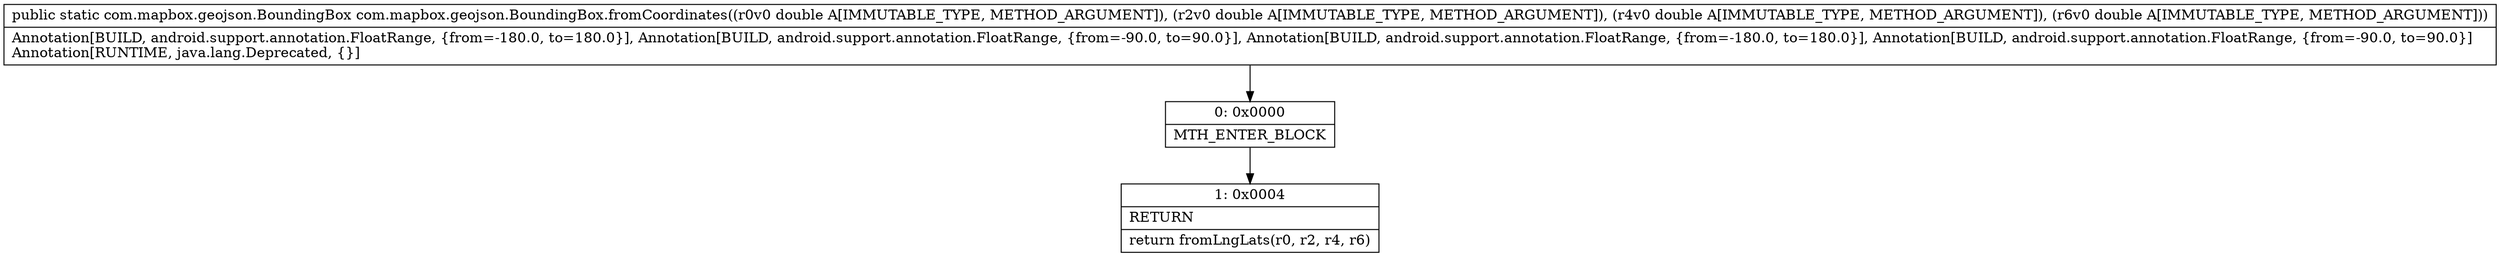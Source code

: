 digraph "CFG forcom.mapbox.geojson.BoundingBox.fromCoordinates(DDDD)Lcom\/mapbox\/geojson\/BoundingBox;" {
Node_0 [shape=record,label="{0\:\ 0x0000|MTH_ENTER_BLOCK\l}"];
Node_1 [shape=record,label="{1\:\ 0x0004|RETURN\l|return fromLngLats(r0, r2, r4, r6)\l}"];
MethodNode[shape=record,label="{public static com.mapbox.geojson.BoundingBox com.mapbox.geojson.BoundingBox.fromCoordinates((r0v0 double A[IMMUTABLE_TYPE, METHOD_ARGUMENT]), (r2v0 double A[IMMUTABLE_TYPE, METHOD_ARGUMENT]), (r4v0 double A[IMMUTABLE_TYPE, METHOD_ARGUMENT]), (r6v0 double A[IMMUTABLE_TYPE, METHOD_ARGUMENT]))  | Annotation[BUILD, android.support.annotation.FloatRange, \{from=\-180.0, to=180.0\}], Annotation[BUILD, android.support.annotation.FloatRange, \{from=\-90.0, to=90.0\}], Annotation[BUILD, android.support.annotation.FloatRange, \{from=\-180.0, to=180.0\}], Annotation[BUILD, android.support.annotation.FloatRange, \{from=\-90.0, to=90.0\}]\lAnnotation[RUNTIME, java.lang.Deprecated, \{\}]\l}"];
MethodNode -> Node_0;
Node_0 -> Node_1;
}

